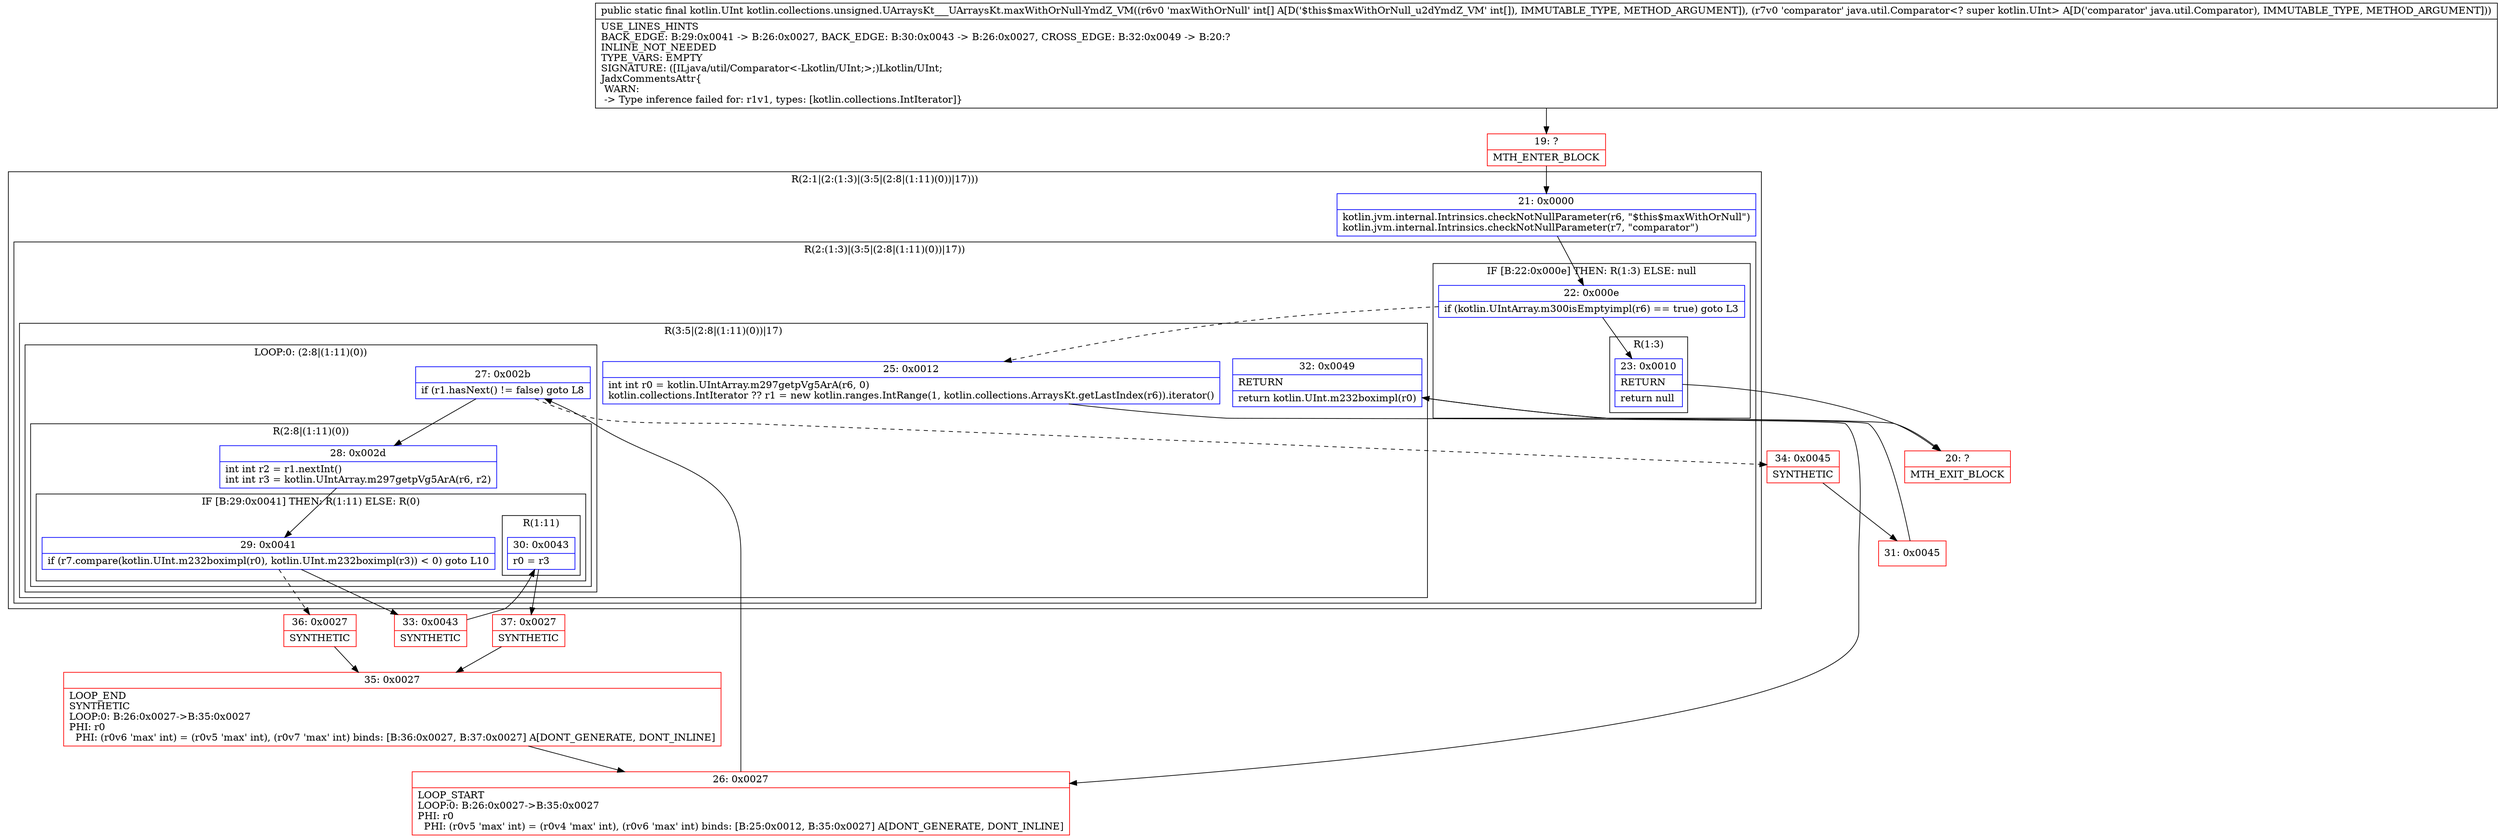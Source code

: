 digraph "CFG forkotlin.collections.unsigned.UArraysKt___UArraysKt.maxWithOrNull\-YmdZ_VM([ILjava\/util\/Comparator;)Lkotlin\/UInt;" {
subgraph cluster_Region_2081791427 {
label = "R(2:1|(2:(1:3)|(3:5|(2:8|(1:11)(0))|17)))";
node [shape=record,color=blue];
Node_21 [shape=record,label="{21\:\ 0x0000|kotlin.jvm.internal.Intrinsics.checkNotNullParameter(r6, \"$this$maxWithOrNull\")\lkotlin.jvm.internal.Intrinsics.checkNotNullParameter(r7, \"comparator\")\l}"];
subgraph cluster_Region_796001788 {
label = "R(2:(1:3)|(3:5|(2:8|(1:11)(0))|17))";
node [shape=record,color=blue];
subgraph cluster_IfRegion_904749449 {
label = "IF [B:22:0x000e] THEN: R(1:3) ELSE: null";
node [shape=record,color=blue];
Node_22 [shape=record,label="{22\:\ 0x000e|if (kotlin.UIntArray.m300isEmptyimpl(r6) == true) goto L3\l}"];
subgraph cluster_Region_131064787 {
label = "R(1:3)";
node [shape=record,color=blue];
Node_23 [shape=record,label="{23\:\ 0x0010|RETURN\l|return null\l}"];
}
}
subgraph cluster_Region_13156985 {
label = "R(3:5|(2:8|(1:11)(0))|17)";
node [shape=record,color=blue];
Node_25 [shape=record,label="{25\:\ 0x0012|int int r0 = kotlin.UIntArray.m297getpVg5ArA(r6, 0)\lkotlin.collections.IntIterator ?? r1 = new kotlin.ranges.IntRange(1, kotlin.collections.ArraysKt.getLastIndex(r6)).iterator()\l}"];
subgraph cluster_LoopRegion_1633303201 {
label = "LOOP:0: (2:8|(1:11)(0))";
node [shape=record,color=blue];
Node_27 [shape=record,label="{27\:\ 0x002b|if (r1.hasNext() != false) goto L8\l}"];
subgraph cluster_Region_667416569 {
label = "R(2:8|(1:11)(0))";
node [shape=record,color=blue];
Node_28 [shape=record,label="{28\:\ 0x002d|int int r2 = r1.nextInt()\lint int r3 = kotlin.UIntArray.m297getpVg5ArA(r6, r2)\l}"];
subgraph cluster_IfRegion_1032796144 {
label = "IF [B:29:0x0041] THEN: R(1:11) ELSE: R(0)";
node [shape=record,color=blue];
Node_29 [shape=record,label="{29\:\ 0x0041|if (r7.compare(kotlin.UInt.m232boximpl(r0), kotlin.UInt.m232boximpl(r3)) \< 0) goto L10\l}"];
subgraph cluster_Region_1372594283 {
label = "R(1:11)";
node [shape=record,color=blue];
Node_30 [shape=record,label="{30\:\ 0x0043|r0 = r3\l}"];
}
subgraph cluster_Region_1466207596 {
label = "R(0)";
node [shape=record,color=blue];
}
}
}
}
Node_32 [shape=record,label="{32\:\ 0x0049|RETURN\l|return kotlin.UInt.m232boximpl(r0)\l}"];
}
}
}
Node_19 [shape=record,color=red,label="{19\:\ ?|MTH_ENTER_BLOCK\l}"];
Node_20 [shape=record,color=red,label="{20\:\ ?|MTH_EXIT_BLOCK\l}"];
Node_26 [shape=record,color=red,label="{26\:\ 0x0027|LOOP_START\lLOOP:0: B:26:0x0027\-\>B:35:0x0027\lPHI: r0 \l  PHI: (r0v5 'max' int) = (r0v4 'max' int), (r0v6 'max' int) binds: [B:25:0x0012, B:35:0x0027] A[DONT_GENERATE, DONT_INLINE]\l}"];
Node_33 [shape=record,color=red,label="{33\:\ 0x0043|SYNTHETIC\l}"];
Node_37 [shape=record,color=red,label="{37\:\ 0x0027|SYNTHETIC\l}"];
Node_35 [shape=record,color=red,label="{35\:\ 0x0027|LOOP_END\lSYNTHETIC\lLOOP:0: B:26:0x0027\-\>B:35:0x0027\lPHI: r0 \l  PHI: (r0v6 'max' int) = (r0v5 'max' int), (r0v7 'max' int) binds: [B:36:0x0027, B:37:0x0027] A[DONT_GENERATE, DONT_INLINE]\l}"];
Node_36 [shape=record,color=red,label="{36\:\ 0x0027|SYNTHETIC\l}"];
Node_34 [shape=record,color=red,label="{34\:\ 0x0045|SYNTHETIC\l}"];
Node_31 [shape=record,color=red,label="{31\:\ 0x0045}"];
MethodNode[shape=record,label="{public static final kotlin.UInt kotlin.collections.unsigned.UArraysKt___UArraysKt.maxWithOrNull\-YmdZ_VM((r6v0 'maxWithOrNull' int[] A[D('$this$maxWithOrNull_u2dYmdZ_VM' int[]), IMMUTABLE_TYPE, METHOD_ARGUMENT]), (r7v0 'comparator' java.util.Comparator\<? super kotlin.UInt\> A[D('comparator' java.util.Comparator), IMMUTABLE_TYPE, METHOD_ARGUMENT]))  | USE_LINES_HINTS\lBACK_EDGE: B:29:0x0041 \-\> B:26:0x0027, BACK_EDGE: B:30:0x0043 \-\> B:26:0x0027, CROSS_EDGE: B:32:0x0049 \-\> B:20:?\lINLINE_NOT_NEEDED\lTYPE_VARS: EMPTY\lSIGNATURE: ([ILjava\/util\/Comparator\<\-Lkotlin\/UInt;\>;)Lkotlin\/UInt;\lJadxCommentsAttr\{\l WARN: \l \-\> Type inference failed for: r1v1, types: [kotlin.collections.IntIterator]\}\l}"];
MethodNode -> Node_19;Node_21 -> Node_22;
Node_22 -> Node_23;
Node_22 -> Node_25[style=dashed];
Node_23 -> Node_20;
Node_25 -> Node_26;
Node_27 -> Node_28;
Node_27 -> Node_34[style=dashed];
Node_28 -> Node_29;
Node_29 -> Node_33;
Node_29 -> Node_36[style=dashed];
Node_30 -> Node_37;
Node_32 -> Node_20;
Node_19 -> Node_21;
Node_26 -> Node_27;
Node_33 -> Node_30;
Node_37 -> Node_35;
Node_35 -> Node_26;
Node_36 -> Node_35;
Node_34 -> Node_31;
Node_31 -> Node_32;
}

